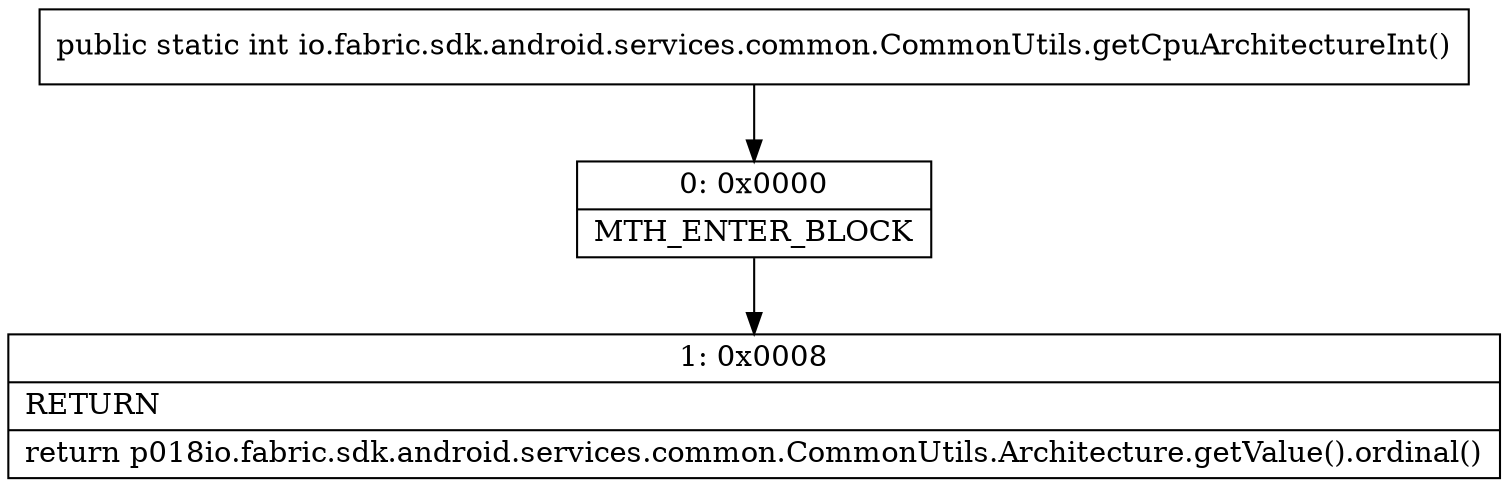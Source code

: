 digraph "CFG forio.fabric.sdk.android.services.common.CommonUtils.getCpuArchitectureInt()I" {
Node_0 [shape=record,label="{0\:\ 0x0000|MTH_ENTER_BLOCK\l}"];
Node_1 [shape=record,label="{1\:\ 0x0008|RETURN\l|return p018io.fabric.sdk.android.services.common.CommonUtils.Architecture.getValue().ordinal()\l}"];
MethodNode[shape=record,label="{public static int io.fabric.sdk.android.services.common.CommonUtils.getCpuArchitectureInt() }"];
MethodNode -> Node_0;
Node_0 -> Node_1;
}

